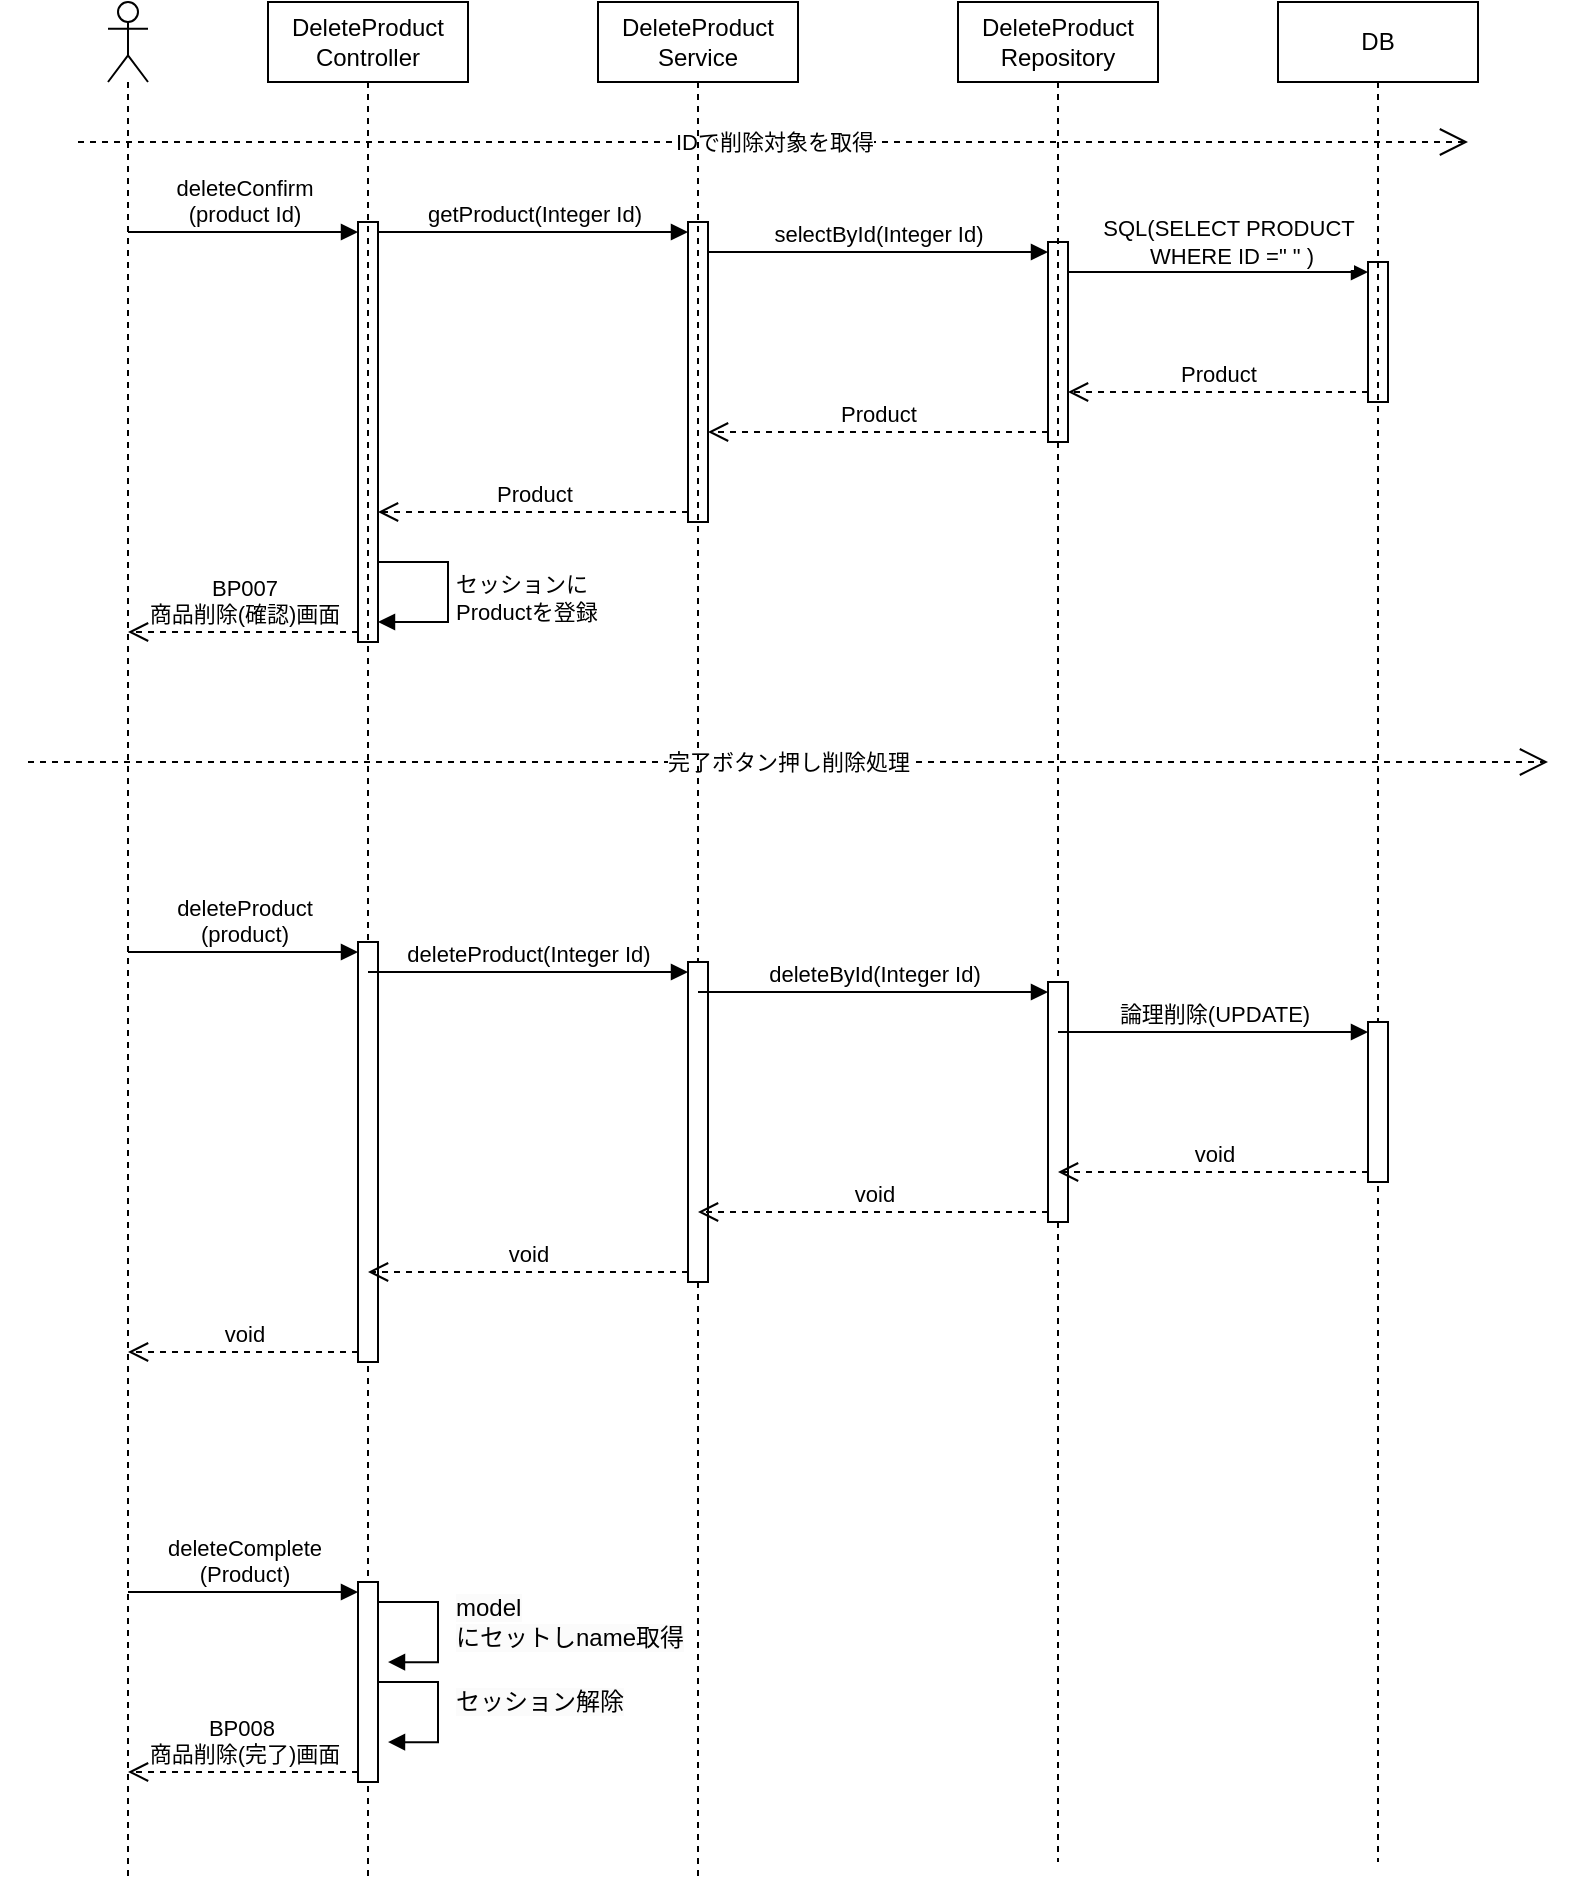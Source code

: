 <mxfile>
    <diagram id="XRcFvfuoU3c9YxJEkGbC" name="ページ1">
        <mxGraphModel dx="1756" dy="419" grid="1" gridSize="10" guides="1" tooltips="1" connect="1" arrows="1" fold="1" page="1" pageScale="1" pageWidth="850" pageHeight="1100" math="0" shadow="0">
            <root>
                <mxCell id="0"/>
                <mxCell id="1" parent="0"/>
                <mxCell id="4" value="" style="shape=umlLifeline;perimeter=lifelinePerimeter;whiteSpace=wrap;html=1;container=1;dropTarget=0;collapsible=0;recursiveResize=0;outlineConnect=0;portConstraint=eastwest;newEdgeStyle={&quot;curved&quot;:0,&quot;rounded&quot;:0};participant=umlActor;" parent="1" vertex="1">
                    <mxGeometry x="40" y="40" width="20" height="940" as="geometry"/>
                </mxCell>
                <mxCell id="14" value="" style="html=1;points=[[0,0,0,0,5],[0,1,0,0,-5],[1,0,0,0,5],[1,1,0,0,-5]];perimeter=orthogonalPerimeter;outlineConnect=0;targetShapes=umlLifeline;portConstraint=eastwest;newEdgeStyle={&quot;curved&quot;:0,&quot;rounded&quot;:0};" parent="1" vertex="1">
                    <mxGeometry x="165" y="150" width="10" height="210" as="geometry"/>
                </mxCell>
                <mxCell id="15" value="deleteConfirm&lt;div&gt;(product Id)&lt;/div&gt;" style="html=1;verticalAlign=bottom;endArrow=block;curved=0;rounded=0;entryX=0;entryY=0;entryDx=0;entryDy=5;" parent="1" source="4" target="14" edge="1">
                    <mxGeometry relative="1" as="geometry">
                        <mxPoint x="190" y="175" as="sourcePoint"/>
                    </mxGeometry>
                </mxCell>
                <mxCell id="16" value="BP007　&lt;div&gt;商品削除(確認)画面&lt;/div&gt;" style="html=1;verticalAlign=bottom;endArrow=open;dashed=1;endSize=8;curved=0;rounded=0;exitX=0;exitY=1;exitDx=0;exitDy=-5;" parent="1" source="14" target="4" edge="1">
                    <mxGeometry relative="1" as="geometry">
                        <mxPoint x="180" y="245" as="targetPoint"/>
                        <mxPoint as="offset"/>
                    </mxGeometry>
                </mxCell>
                <mxCell id="17" value="" style="html=1;points=[[0,0,0,0,5],[0,1,0,0,-5],[1,0,0,0,5],[1,1,0,0,-5]];perimeter=orthogonalPerimeter;outlineConnect=0;targetShapes=umlLifeline;portConstraint=eastwest;newEdgeStyle={&quot;curved&quot;:0,&quot;rounded&quot;:0};" parent="1" vertex="1">
                    <mxGeometry x="330" y="150" width="10" height="150" as="geometry"/>
                </mxCell>
                <mxCell id="18" value="getProduct(Integer Id)" style="html=1;verticalAlign=bottom;endArrow=block;curved=0;rounded=0;entryX=0;entryY=0;entryDx=0;entryDy=5;exitX=1;exitY=0;exitDx=0;exitDy=5;exitPerimeter=0;" parent="1" source="14" target="17" edge="1">
                    <mxGeometry relative="1" as="geometry">
                        <mxPoint x="260" y="155" as="sourcePoint"/>
                        <Array as="points">
                            <mxPoint x="250" y="155"/>
                        </Array>
                    </mxGeometry>
                </mxCell>
                <mxCell id="19" value="Product" style="html=1;verticalAlign=bottom;endArrow=open;dashed=1;endSize=8;curved=0;rounded=0;exitX=0;exitY=1;exitDx=0;exitDy=-5;" parent="1" source="17" target="14" edge="1">
                    <mxGeometry x="-0.005" relative="1" as="geometry">
                        <mxPoint x="260" y="225" as="targetPoint"/>
                        <mxPoint as="offset"/>
                    </mxGeometry>
                </mxCell>
                <mxCell id="21" value="" style="html=1;points=[[0,0,0,0,5],[0,1,0,0,-5],[1,0,0,0,5],[1,1,0,0,-5]];perimeter=orthogonalPerimeter;outlineConnect=0;targetShapes=umlLifeline;portConstraint=eastwest;newEdgeStyle={&quot;curved&quot;:0,&quot;rounded&quot;:0};" parent="1" vertex="1">
                    <mxGeometry x="510" y="160" width="10" height="100" as="geometry"/>
                </mxCell>
                <mxCell id="22" value="selectById(Integer Id)" style="html=1;verticalAlign=bottom;endArrow=block;curved=0;rounded=0;entryX=0;entryY=0;entryDx=0;entryDy=5;" parent="1" source="17" target="21" edge="1">
                    <mxGeometry relative="1" as="geometry">
                        <mxPoint x="440" y="165" as="sourcePoint"/>
                    </mxGeometry>
                </mxCell>
                <mxCell id="23" value="Product" style="html=1;verticalAlign=bottom;endArrow=open;dashed=1;endSize=8;curved=0;rounded=0;exitX=0;exitY=1;exitDx=0;exitDy=-5;" parent="1" source="21" target="17" edge="1">
                    <mxGeometry relative="1" as="geometry">
                        <mxPoint x="440" y="235" as="targetPoint"/>
                    </mxGeometry>
                </mxCell>
                <mxCell id="24" value="" style="html=1;points=[[0,0,0,0,5],[0,1,0,0,-5],[1,0,0,0,5],[1,1,0,0,-5]];perimeter=orthogonalPerimeter;outlineConnect=0;targetShapes=umlLifeline;portConstraint=eastwest;newEdgeStyle={&quot;curved&quot;:0,&quot;rounded&quot;:0};" parent="1" vertex="1">
                    <mxGeometry x="670" y="170" width="10" height="70" as="geometry"/>
                </mxCell>
                <mxCell id="25" value="" style="html=1;verticalAlign=bottom;endArrow=block;curved=0;rounded=0;entryX=0;entryY=0;entryDx=0;entryDy=5;" parent="1" source="21" target="24" edge="1">
                    <mxGeometry relative="1" as="geometry">
                        <mxPoint x="600" y="175" as="sourcePoint"/>
                    </mxGeometry>
                </mxCell>
                <mxCell id="27" value="SQL(SELECT PRODUCT&lt;div&gt;&amp;nbsp;WHERE ID =&quot; &quot; )&lt;/div&gt;" style="edgeLabel;html=1;align=center;verticalAlign=middle;resizable=0;points=[];" parent="25" vertex="1" connectable="0">
                    <mxGeometry x="0.067" y="8" relative="1" as="geometry">
                        <mxPoint y="-7" as="offset"/>
                    </mxGeometry>
                </mxCell>
                <mxCell id="26" value="Product" style="html=1;verticalAlign=bottom;endArrow=open;dashed=1;endSize=8;curved=0;rounded=0;exitX=0;exitY=1;exitDx=0;exitDy=-5;" parent="1" source="24" target="21" edge="1">
                    <mxGeometry relative="1" as="geometry">
                        <mxPoint x="600" y="245" as="targetPoint"/>
                    </mxGeometry>
                </mxCell>
                <mxCell id="32" value="完了ボタン押し削除処理" style="endArrow=open;endSize=12;dashed=1;html=1;" parent="1" edge="1">
                    <mxGeometry width="160" relative="1" as="geometry">
                        <mxPoint y="420" as="sourcePoint"/>
                        <mxPoint x="760" y="420" as="targetPoint"/>
                    </mxGeometry>
                </mxCell>
                <mxCell id="33" value="IDで削除対象を取得" style="endArrow=open;endSize=12;dashed=1;html=1;" parent="1" edge="1">
                    <mxGeometry width="160" relative="1" as="geometry">
                        <mxPoint x="25" y="110" as="sourcePoint"/>
                        <mxPoint x="720" y="110" as="targetPoint"/>
                        <Array as="points">
                            <mxPoint x="115" y="110"/>
                        </Array>
                    </mxGeometry>
                </mxCell>
                <mxCell id="36" value="&lt;span style=&quot;color: rgb(0, 0, 0);&quot;&gt;DeleteProduct&lt;/span&gt;&lt;div&gt;Controller&lt;/div&gt;" style="shape=umlLifeline;perimeter=lifelinePerimeter;whiteSpace=wrap;html=1;container=1;dropTarget=0;collapsible=0;recursiveResize=0;outlineConnect=0;portConstraint=eastwest;newEdgeStyle={&quot;curved&quot;:0,&quot;rounded&quot;:0};" parent="1" vertex="1">
                    <mxGeometry x="120" y="40" width="100" height="940" as="geometry"/>
                </mxCell>
                <mxCell id="46" value="" style="html=1;points=[[0,0,0,0,5],[0,1,0,0,-5],[1,0,0,0,5],[1,1,0,0,-5]];perimeter=orthogonalPerimeter;outlineConnect=0;targetShapes=umlLifeline;portConstraint=eastwest;newEdgeStyle={&quot;curved&quot;:0,&quot;rounded&quot;:0};" parent="36" vertex="1">
                    <mxGeometry x="45" y="470" width="10" height="210" as="geometry"/>
                </mxCell>
                <mxCell id="58" value="" style="html=1;points=[[0,0,0,0,5],[0,1,0,0,-5],[1,0,0,0,5],[1,1,0,0,-5]];perimeter=orthogonalPerimeter;outlineConnect=0;targetShapes=umlLifeline;portConstraint=eastwest;newEdgeStyle={&quot;curved&quot;:0,&quot;rounded&quot;:0};" parent="36" vertex="1">
                    <mxGeometry x="45" y="790" width="10" height="100" as="geometry"/>
                </mxCell>
                <mxCell id="70" value="&lt;span style=&quot;color: rgb(0, 0, 0); font-size: 12px; text-align: center; background-color: rgb(251, 251, 251);&quot;&gt;model&lt;/span&gt;&lt;div style=&quot;font-size: 12px; text-align: center; background-color: rgb(251, 251, 251);&quot;&gt;にセットしname取得&lt;/div&gt;" style="html=1;align=left;spacingLeft=2;endArrow=block;rounded=0;edgeStyle=orthogonalEdgeStyle;curved=0;rounded=0;" edge="1" parent="36">
                    <mxGeometry x="-0.06" y="5" relative="1" as="geometry">
                        <mxPoint x="55" y="800" as="sourcePoint"/>
                        <Array as="points">
                            <mxPoint x="85" y="800"/>
                            <mxPoint x="85" y="830"/>
                        </Array>
                        <mxPoint x="60" y="830.059" as="targetPoint"/>
                        <mxPoint as="offset"/>
                    </mxGeometry>
                </mxCell>
                <mxCell id="37" value="&lt;span style=&quot;color: rgb(0, 0, 0);&quot;&gt;DeleteProduct&lt;/span&gt;&lt;div&gt;Service&lt;/div&gt;" style="shape=umlLifeline;perimeter=lifelinePerimeter;whiteSpace=wrap;html=1;container=1;dropTarget=0;collapsible=0;recursiveResize=0;outlineConnect=0;portConstraint=eastwest;newEdgeStyle={&quot;curved&quot;:0,&quot;rounded&quot;:0};" parent="1" vertex="1">
                    <mxGeometry x="285" y="40" width="100" height="940" as="geometry"/>
                </mxCell>
                <mxCell id="49" value="" style="html=1;points=[[0,0,0,0,5],[0,1,0,0,-5],[1,0,0,0,5],[1,1,0,0,-5]];perimeter=orthogonalPerimeter;outlineConnect=0;targetShapes=umlLifeline;portConstraint=eastwest;newEdgeStyle={&quot;curved&quot;:0,&quot;rounded&quot;:0};" parent="37" vertex="1">
                    <mxGeometry x="45" y="480" width="10" height="160" as="geometry"/>
                </mxCell>
                <mxCell id="39" value="&lt;span style=&quot;color: rgb(0, 0, 0);&quot;&gt;DeleteProduct&lt;/span&gt;&lt;div&gt;Repository&lt;/div&gt;" style="shape=umlLifeline;perimeter=lifelinePerimeter;whiteSpace=wrap;html=1;container=1;dropTarget=0;collapsible=0;recursiveResize=0;outlineConnect=0;portConstraint=eastwest;newEdgeStyle={&quot;curved&quot;:0,&quot;rounded&quot;:0};" parent="1" vertex="1">
                    <mxGeometry x="465" y="40" width="100" height="930" as="geometry"/>
                </mxCell>
                <mxCell id="52" value="" style="html=1;points=[[0,0,0,0,5],[0,1,0,0,-5],[1,0,0,0,5],[1,1,0,0,-5]];perimeter=orthogonalPerimeter;outlineConnect=0;targetShapes=umlLifeline;portConstraint=eastwest;newEdgeStyle={&quot;curved&quot;:0,&quot;rounded&quot;:0};" parent="39" vertex="1">
                    <mxGeometry x="45" y="490" width="10" height="120" as="geometry"/>
                </mxCell>
                <mxCell id="45" value="DB" style="shape=umlLifeline;perimeter=lifelinePerimeter;whiteSpace=wrap;html=1;container=1;dropTarget=0;collapsible=0;recursiveResize=0;outlineConnect=0;portConstraint=eastwest;newEdgeStyle={&quot;curved&quot;:0,&quot;rounded&quot;:0};" parent="1" vertex="1">
                    <mxGeometry x="625" y="40" width="100" height="930" as="geometry"/>
                </mxCell>
                <mxCell id="55" value="" style="html=1;points=[[0,0,0,0,5],[0,1,0,0,-5],[1,0,0,0,5],[1,1,0,0,-5]];perimeter=orthogonalPerimeter;outlineConnect=0;targetShapes=umlLifeline;portConstraint=eastwest;newEdgeStyle={&quot;curved&quot;:0,&quot;rounded&quot;:0};" parent="45" vertex="1">
                    <mxGeometry x="45" y="510" width="10" height="80" as="geometry"/>
                </mxCell>
                <mxCell id="47" value="deleteProduct&lt;div&gt;(product)&lt;/div&gt;" style="html=1;verticalAlign=bottom;endArrow=block;curved=0;rounded=0;entryX=0;entryY=0;entryDx=0;entryDy=5;" parent="1" source="4" target="46" edge="1">
                    <mxGeometry relative="1" as="geometry">
                        <mxPoint x="95" y="515" as="sourcePoint"/>
                    </mxGeometry>
                </mxCell>
                <mxCell id="48" value="void" style="html=1;verticalAlign=bottom;endArrow=open;dashed=1;endSize=8;curved=0;rounded=0;exitX=0;exitY=1;exitDx=0;exitDy=-5;" parent="1" source="46" target="4" edge="1">
                    <mxGeometry relative="1" as="geometry">
                        <mxPoint x="95" y="585" as="targetPoint"/>
                    </mxGeometry>
                </mxCell>
                <mxCell id="50" value="deleteProduct(Integer Id)" style="html=1;verticalAlign=bottom;endArrow=block;curved=0;rounded=0;entryX=0;entryY=0;entryDx=0;entryDy=5;" parent="1" source="36" target="49" edge="1">
                    <mxGeometry relative="1" as="geometry">
                        <mxPoint x="260" y="525" as="sourcePoint"/>
                    </mxGeometry>
                </mxCell>
                <mxCell id="51" value="void" style="html=1;verticalAlign=bottom;endArrow=open;dashed=1;endSize=8;curved=0;rounded=0;exitX=0;exitY=1;exitDx=0;exitDy=-5;" parent="1" source="49" target="36" edge="1">
                    <mxGeometry relative="1" as="geometry">
                        <mxPoint x="260" y="595" as="targetPoint"/>
                    </mxGeometry>
                </mxCell>
                <mxCell id="53" value="deleteById(Integer Id)" style="html=1;verticalAlign=bottom;endArrow=block;curved=0;rounded=0;entryX=0;entryY=0;entryDx=0;entryDy=5;" parent="1" source="37" target="52" edge="1">
                    <mxGeometry relative="1" as="geometry">
                        <mxPoint x="440" y="535" as="sourcePoint"/>
                    </mxGeometry>
                </mxCell>
                <mxCell id="54" value="void" style="html=1;verticalAlign=bottom;endArrow=open;dashed=1;endSize=8;curved=0;rounded=0;exitX=0;exitY=1;exitDx=0;exitDy=-5;" parent="1" source="52" target="37" edge="1">
                    <mxGeometry relative="1" as="geometry">
                        <mxPoint x="440" y="605" as="targetPoint"/>
                    </mxGeometry>
                </mxCell>
                <mxCell id="56" value="論理削除(UPDATE)" style="html=1;verticalAlign=bottom;endArrow=block;curved=0;rounded=0;entryX=0;entryY=0;entryDx=0;entryDy=5;" parent="1" source="39" target="55" edge="1">
                    <mxGeometry relative="1" as="geometry">
                        <mxPoint x="600" y="555" as="sourcePoint"/>
                    </mxGeometry>
                </mxCell>
                <mxCell id="57" value="void" style="html=1;verticalAlign=bottom;endArrow=open;dashed=1;endSize=8;curved=0;rounded=0;exitX=0;exitY=1;exitDx=0;exitDy=-5;" parent="1" source="55" target="39" edge="1">
                    <mxGeometry relative="1" as="geometry">
                        <mxPoint x="600" y="625" as="targetPoint"/>
                    </mxGeometry>
                </mxCell>
                <mxCell id="59" value="deleteComplete&lt;div&gt;(Product&lt;span style=&quot;background-color: light-dark(#ffffff, var(--ge-dark-color, #121212));&quot;&gt;)&lt;/span&gt;&lt;/div&gt;" style="html=1;verticalAlign=bottom;endArrow=block;curved=0;rounded=0;entryX=0;entryY=0;entryDx=0;entryDy=5;" parent="1" source="4" target="58" edge="1">
                    <mxGeometry x="0.004" relative="1" as="geometry">
                        <mxPoint x="95" y="835" as="sourcePoint"/>
                        <mxPoint as="offset"/>
                    </mxGeometry>
                </mxCell>
                <mxCell id="60" value="BP008&amp;nbsp;&lt;div&gt;商品削除(完了)画面&lt;/div&gt;" style="html=1;verticalAlign=bottom;endArrow=open;dashed=1;endSize=8;curved=0;rounded=0;exitX=0;exitY=1;exitDx=0;exitDy=-5;" parent="1" source="58" target="4" edge="1">
                    <mxGeometry relative="1" as="geometry">
                        <mxPoint x="95" y="905" as="targetPoint"/>
                    </mxGeometry>
                </mxCell>
                <mxCell id="68" value="セッションに&lt;div&gt;Productを登録&lt;/div&gt;" style="html=1;align=left;spacingLeft=2;endArrow=block;rounded=0;edgeStyle=orthogonalEdgeStyle;curved=0;rounded=0;" edge="1" parent="1">
                    <mxGeometry x="0.059" relative="1" as="geometry">
                        <mxPoint x="174.996" y="320" as="sourcePoint"/>
                        <Array as="points">
                            <mxPoint x="210" y="320"/>
                            <mxPoint x="210" y="350"/>
                        </Array>
                        <mxPoint x="174.996" y="350.0" as="targetPoint"/>
                        <mxPoint as="offset"/>
                    </mxGeometry>
                </mxCell>
                <mxCell id="71" value="&lt;div style=&quot;text-align: center;&quot;&gt;&lt;span style=&quot;font-size: 12px; background-color: rgb(251, 251, 251);&quot;&gt;セッション解除&lt;/span&gt;&lt;/div&gt;" style="html=1;align=left;spacingLeft=2;endArrow=block;rounded=0;edgeStyle=orthogonalEdgeStyle;curved=0;rounded=0;" edge="1" parent="1">
                    <mxGeometry x="-0.06" y="5" relative="1" as="geometry">
                        <mxPoint x="175" y="880" as="sourcePoint"/>
                        <Array as="points">
                            <mxPoint x="205" y="880"/>
                            <mxPoint x="205" y="910"/>
                        </Array>
                        <mxPoint x="180" y="910.059" as="targetPoint"/>
                        <mxPoint as="offset"/>
                    </mxGeometry>
                </mxCell>
            </root>
        </mxGraphModel>
    </diagram>
</mxfile>